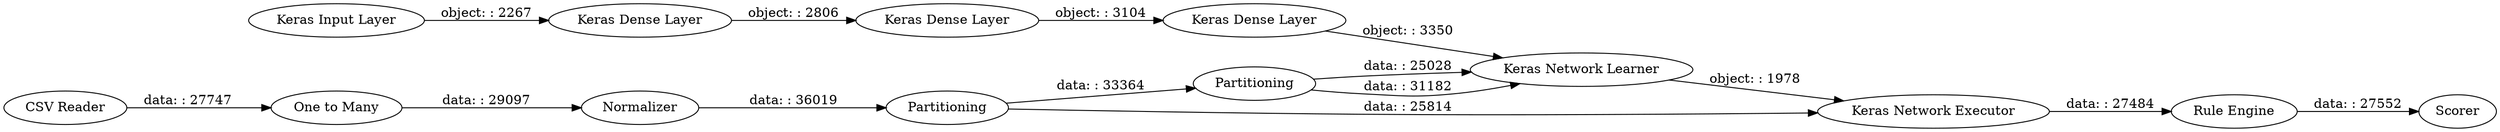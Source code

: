digraph {
	"-8677549842026129340_4" [label="Keras Input Layer"]
	"-8677549842026129340_13" [label="Rule Engine"]
	"-8677549842026129340_14" [label=Scorer]
	"-8677549842026129340_1" [label="CSV Reader"]
	"-8677549842026129340_5" [label="Keras Dense Layer"]
	"-8677549842026129340_11" [label="Keras Network Learner"]
	"-8677549842026129340_10" [label=Partitioning]
	"-8677549842026129340_12" [label="Keras Network Executor"]
	"-8677549842026129340_6" [label="Keras Dense Layer"]
	"-8677549842026129340_7" [label="Keras Dense Layer"]
	"-8677549842026129340_3" [label=Normalizer]
	"-8677549842026129340_9" [label=Partitioning]
	"-8677549842026129340_2" [label="One to Many"]
	"-8677549842026129340_10" -> "-8677549842026129340_11" [label="data: : 25028"]
	"-8677549842026129340_3" -> "-8677549842026129340_9" [label="data: : 36019"]
	"-8677549842026129340_12" -> "-8677549842026129340_13" [label="data: : 27484"]
	"-8677549842026129340_10" -> "-8677549842026129340_11" [label="data: : 31182"]
	"-8677549842026129340_9" -> "-8677549842026129340_10" [label="data: : 33364"]
	"-8677549842026129340_9" -> "-8677549842026129340_12" [label="data: : 25814"]
	"-8677549842026129340_13" -> "-8677549842026129340_14" [label="data: : 27552"]
	"-8677549842026129340_2" -> "-8677549842026129340_3" [label="data: : 29097"]
	"-8677549842026129340_11" -> "-8677549842026129340_12" [label="object: : 1978"]
	"-8677549842026129340_4" -> "-8677549842026129340_5" [label="object: : 2267"]
	"-8677549842026129340_7" -> "-8677549842026129340_11" [label="object: : 3350"]
	"-8677549842026129340_6" -> "-8677549842026129340_7" [label="object: : 3104"]
	"-8677549842026129340_5" -> "-8677549842026129340_6" [label="object: : 2806"]
	"-8677549842026129340_1" -> "-8677549842026129340_2" [label="data: : 27747"]
	rankdir=LR
}
